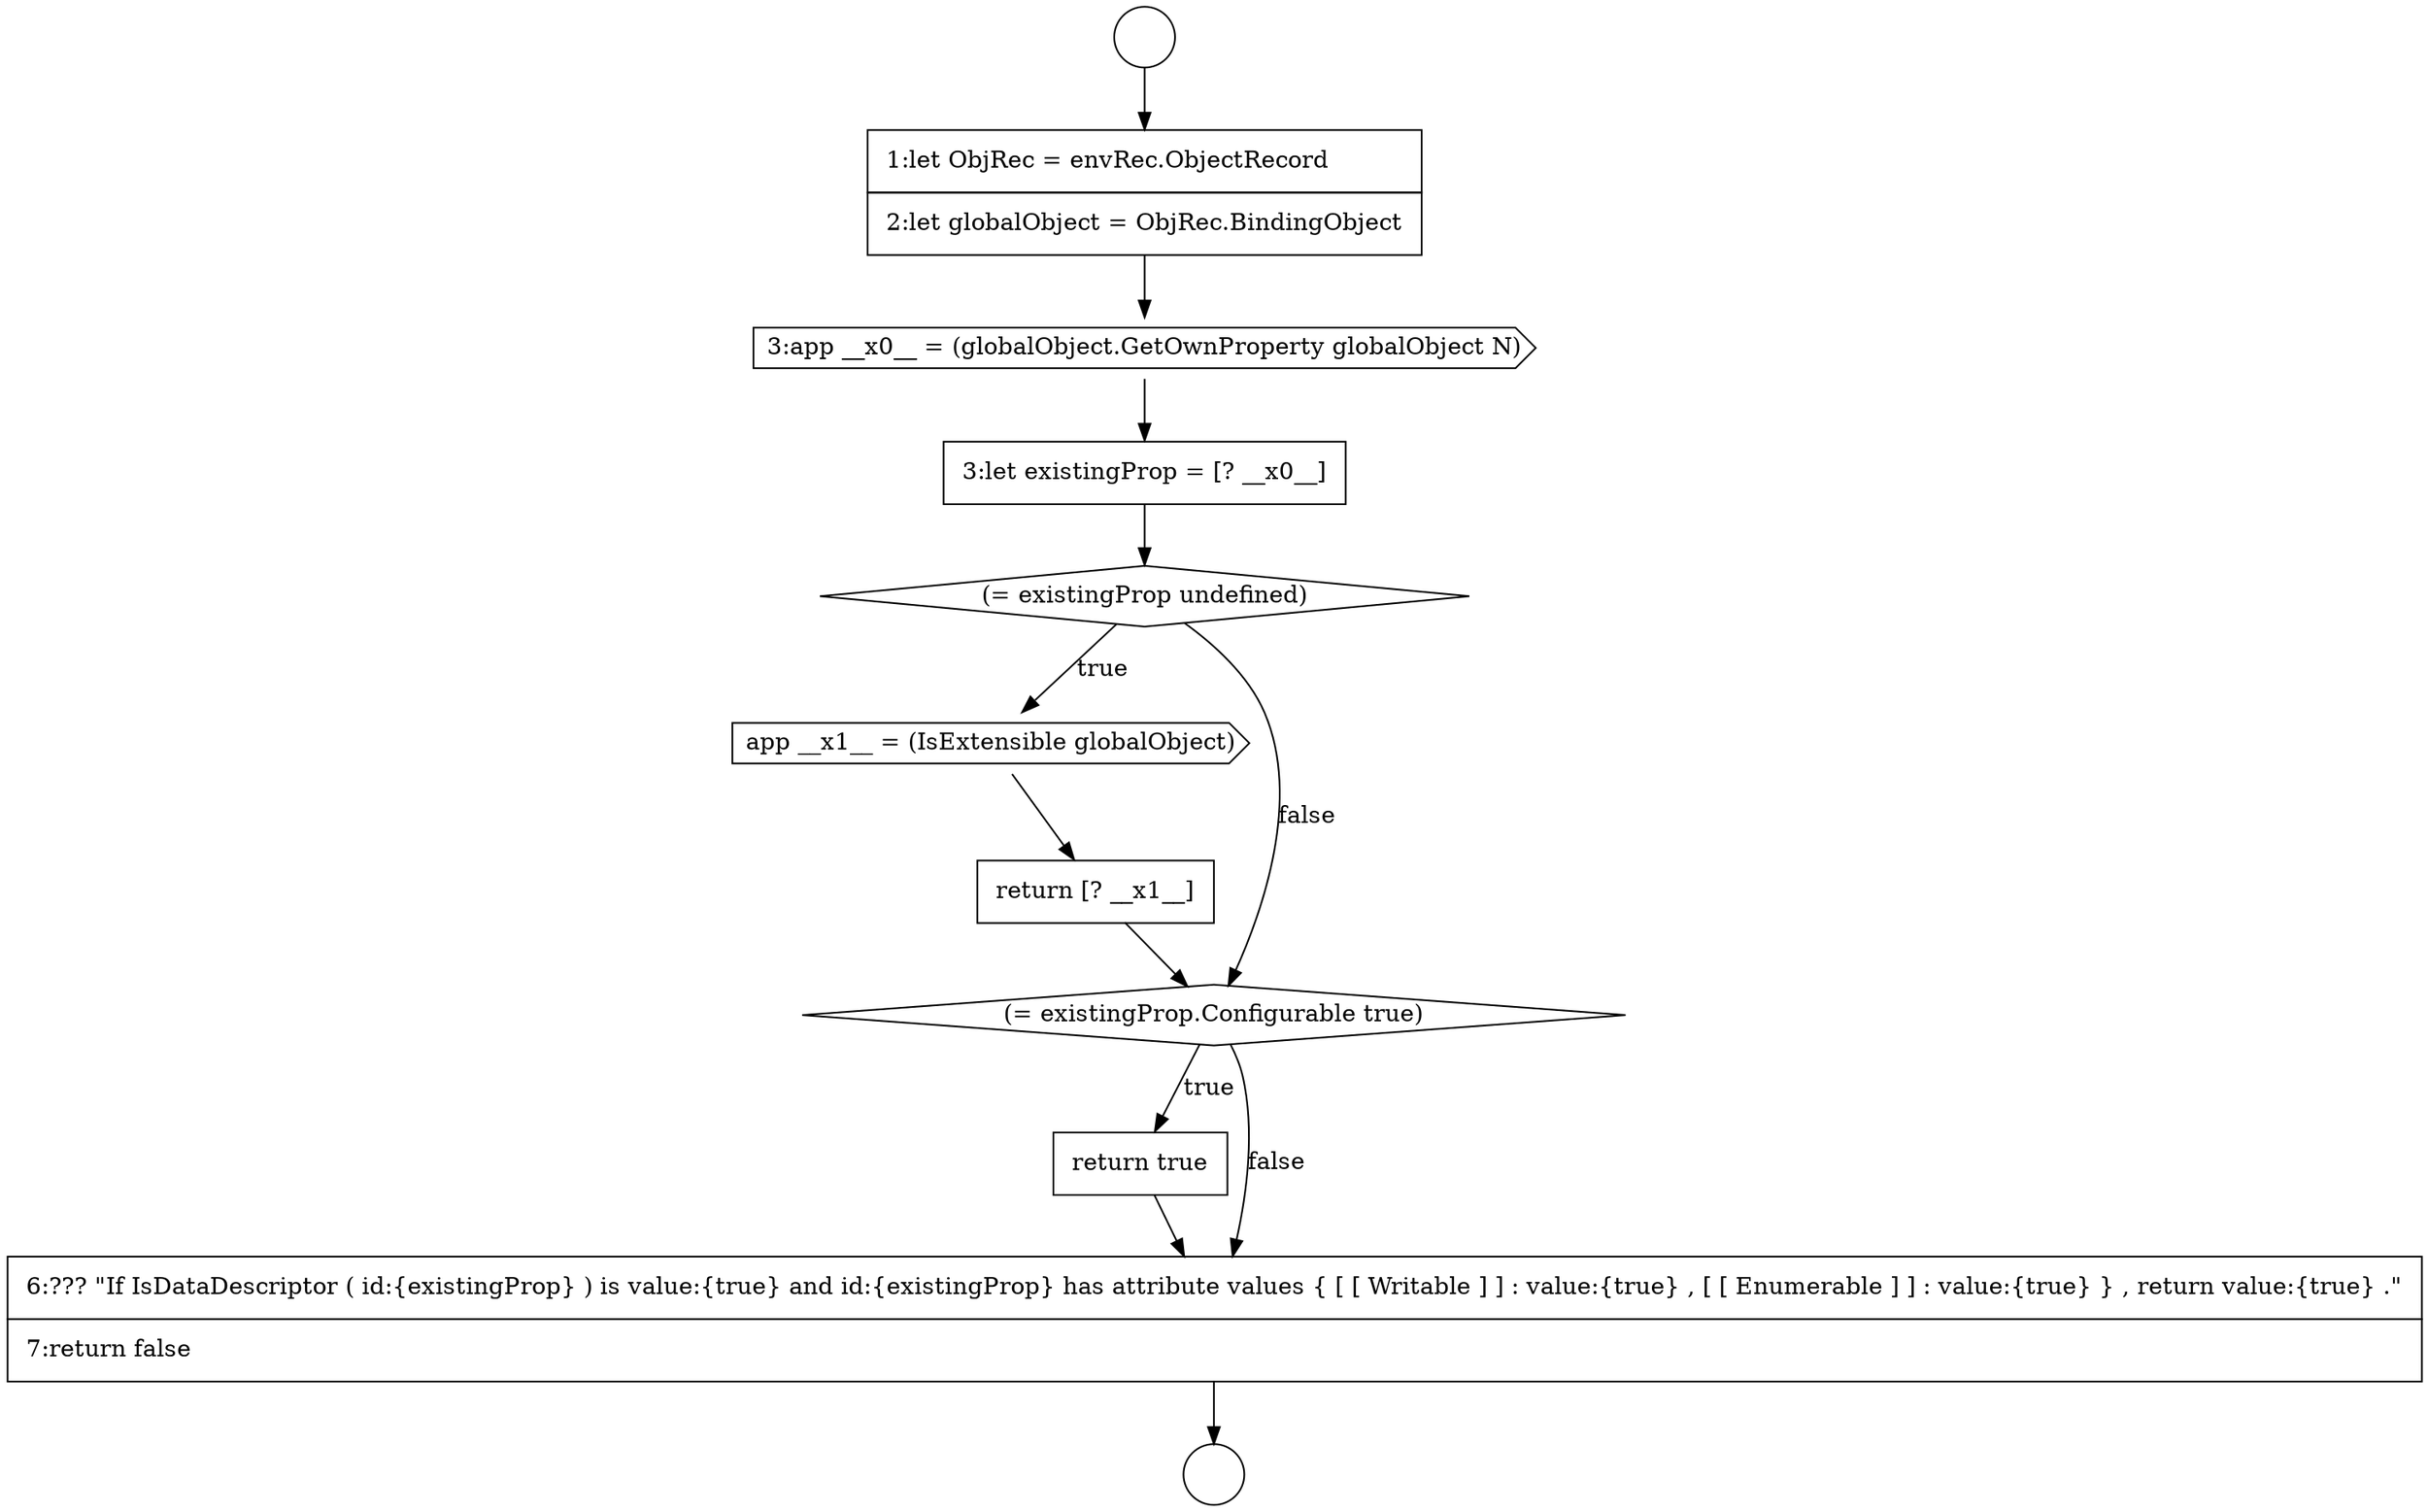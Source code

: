 digraph {
  node1469 [shape=none, margin=0, label=<<font color="black">
    <table border="0" cellborder="1" cellspacing="0" cellpadding="10">
      <tr><td align="left">return true</td></tr>
    </table>
  </font>> color="black" fillcolor="white" style=filled]
  node1462 [shape=none, margin=0, label=<<font color="black">
    <table border="0" cellborder="1" cellspacing="0" cellpadding="10">
      <tr><td align="left">1:let ObjRec = envRec.ObjectRecord</td></tr>
      <tr><td align="left">2:let globalObject = ObjRec.BindingObject</td></tr>
    </table>
  </font>> color="black" fillcolor="white" style=filled]
  node1465 [shape=diamond, label=<<font color="black">(= existingProp undefined)</font>> color="black" fillcolor="white" style=filled]
  node1470 [shape=none, margin=0, label=<<font color="black">
    <table border="0" cellborder="1" cellspacing="0" cellpadding="10">
      <tr><td align="left">6:??? &quot;If IsDataDescriptor ( id:{existingProp} ) is value:{true} and id:{existingProp} has attribute values { [ [ Writable ] ] : value:{true} , [ [ Enumerable ] ] : value:{true} } , return value:{true} .&quot;</td></tr>
      <tr><td align="left">7:return false</td></tr>
    </table>
  </font>> color="black" fillcolor="white" style=filled]
  node1461 [shape=circle label=" " color="black" fillcolor="white" style=filled]
  node1466 [shape=cds, label=<<font color="black">app __x1__ = (IsExtensible globalObject)</font>> color="black" fillcolor="white" style=filled]
  node1464 [shape=none, margin=0, label=<<font color="black">
    <table border="0" cellborder="1" cellspacing="0" cellpadding="10">
      <tr><td align="left">3:let existingProp = [? __x0__]</td></tr>
    </table>
  </font>> color="black" fillcolor="white" style=filled]
  node1460 [shape=circle label=" " color="black" fillcolor="white" style=filled]
  node1467 [shape=none, margin=0, label=<<font color="black">
    <table border="0" cellborder="1" cellspacing="0" cellpadding="10">
      <tr><td align="left">return [? __x1__]</td></tr>
    </table>
  </font>> color="black" fillcolor="white" style=filled]
  node1463 [shape=cds, label=<<font color="black">3:app __x0__ = (globalObject.GetOwnProperty globalObject N)</font>> color="black" fillcolor="white" style=filled]
  node1468 [shape=diamond, label=<<font color="black">(= existingProp.Configurable true)</font>> color="black" fillcolor="white" style=filled]
  node1468 -> node1469 [label=<<font color="black">true</font>> color="black"]
  node1468 -> node1470 [label=<<font color="black">false</font>> color="black"]
  node1460 -> node1462 [ color="black"]
  node1464 -> node1465 [ color="black"]
  node1467 -> node1468 [ color="black"]
  node1466 -> node1467 [ color="black"]
  node1463 -> node1464 [ color="black"]
  node1470 -> node1461 [ color="black"]
  node1465 -> node1466 [label=<<font color="black">true</font>> color="black"]
  node1465 -> node1468 [label=<<font color="black">false</font>> color="black"]
  node1462 -> node1463 [ color="black"]
  node1469 -> node1470 [ color="black"]
}
